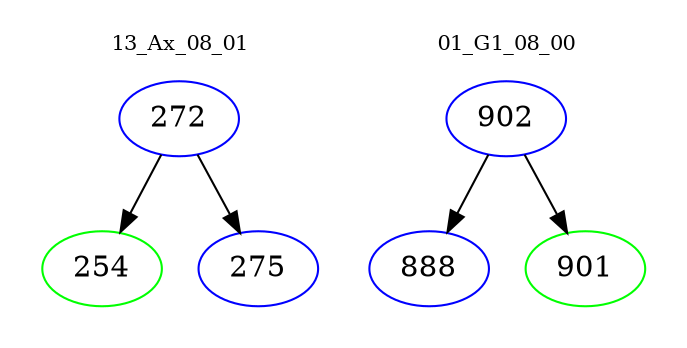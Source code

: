 digraph{
subgraph cluster_0 {
color = white
label = "13_Ax_08_01";
fontsize=10;
T0_272 [label="272", color="blue"]
T0_272 -> T0_254 [color="black"]
T0_254 [label="254", color="green"]
T0_272 -> T0_275 [color="black"]
T0_275 [label="275", color="blue"]
}
subgraph cluster_1 {
color = white
label = "01_G1_08_00";
fontsize=10;
T1_902 [label="902", color="blue"]
T1_902 -> T1_888 [color="black"]
T1_888 [label="888", color="blue"]
T1_902 -> T1_901 [color="black"]
T1_901 [label="901", color="green"]
}
}
